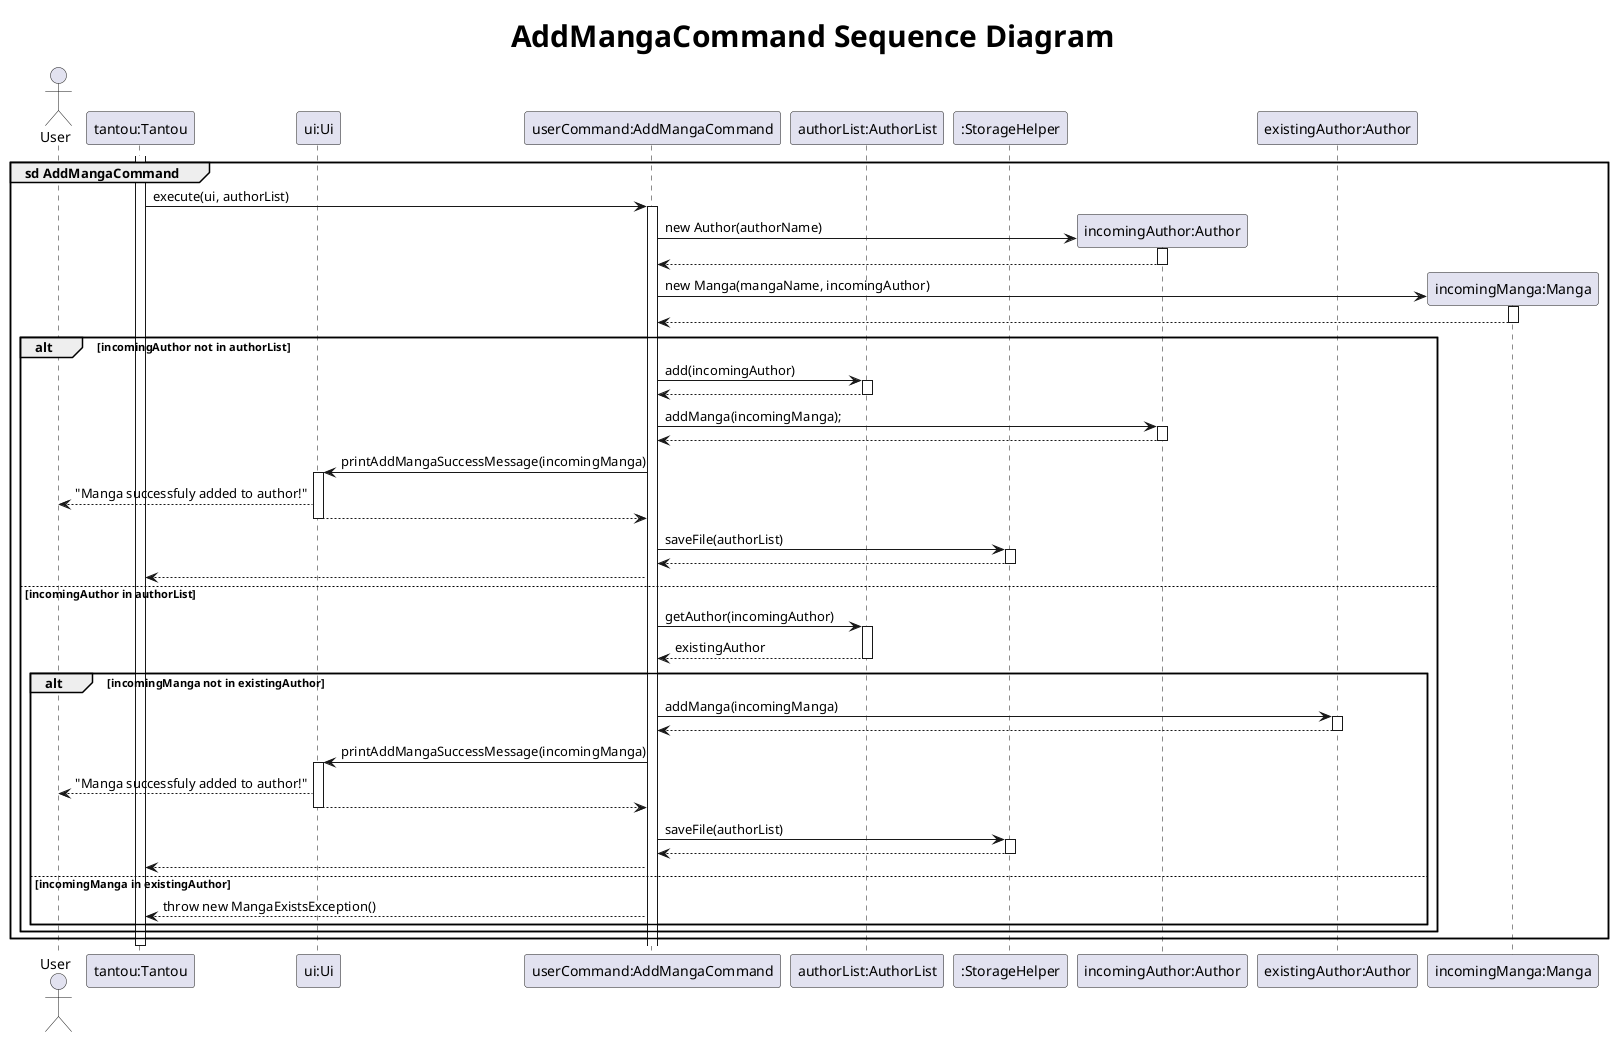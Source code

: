 @startuml
autoactivate off
title <size:30> AddMangaCommand Sequence Diagram

actor User
participant "tantou:Tantou" as tantou
participant "ui:Ui" as ui
participant "userCommand:AddMangaCommand" as userCommand
participant "authorList:AuthorList" as authorList
participant ":StorageHelper" as storage
participant "incomingAuthor:Author" as author
participant "existingAuthor:Author" as existingAuthor
participant "incomingManga:Manga" as manga

activate tantou
group sd AddMangaCommand

    tantou -> userCommand : execute(ui, authorList)
    activate userCommand

    create author
    userCommand -> author : new Author(authorName)
    activate author
    author --> userCommand
    deactivate author

    create manga
    userCommand -> manga : new Manga(mangaName, incomingAuthor)
    activate manga
    manga --> userCommand
    deactivate manga

    alt incomingAuthor not in authorList
        userCommand -> authorList : add(incomingAuthor)
        activate authorList
        authorList --> userCommand
        deactivate authorList

        userCommand -> author : addManga(incomingManga);
        activate author
        author --> userCommand
        deactivate author

        userCommand -> ui : printAddMangaSuccessMessage(incomingManga)
        activate ui
        ui --> User : "Manga successfuly added to author!"
        ui --> userCommand
        deactivate ui

        userCommand -> storage : saveFile(authorList)
        activate storage
        storage --> userCommand
        deactivate storage
        userCommand --> tantou

    else incomingAuthor in authorList
        userCommand -> authorList : getAuthor(incomingAuthor)
        activate authorList
        authorList --> userCommand : existingAuthor
        deactivate authorList

        alt incomingManga not in existingAuthor
            userCommand -> existingAuthor : addManga(incomingManga)
            activate existingAuthor
            existingAuthor --> userCommand
            deactivate existingAuthor

            userCommand -> ui : printAddMangaSuccessMessage(incomingManga)
            activate ui
            ui --> User : "Manga successfuly added to author!"
            ui --> userCommand
            deactivate ui

            userCommand -> storage : saveFile(authorList)
            activate storage
            storage --> userCommand
            deactivate storage
            userCommand --> tantou
        else incomingManga in existingAuthor
            userCommand --> tantou : throw new MangaExistsException()
        end
    end
end
deactivate tantou
autoactivate on
@enduml